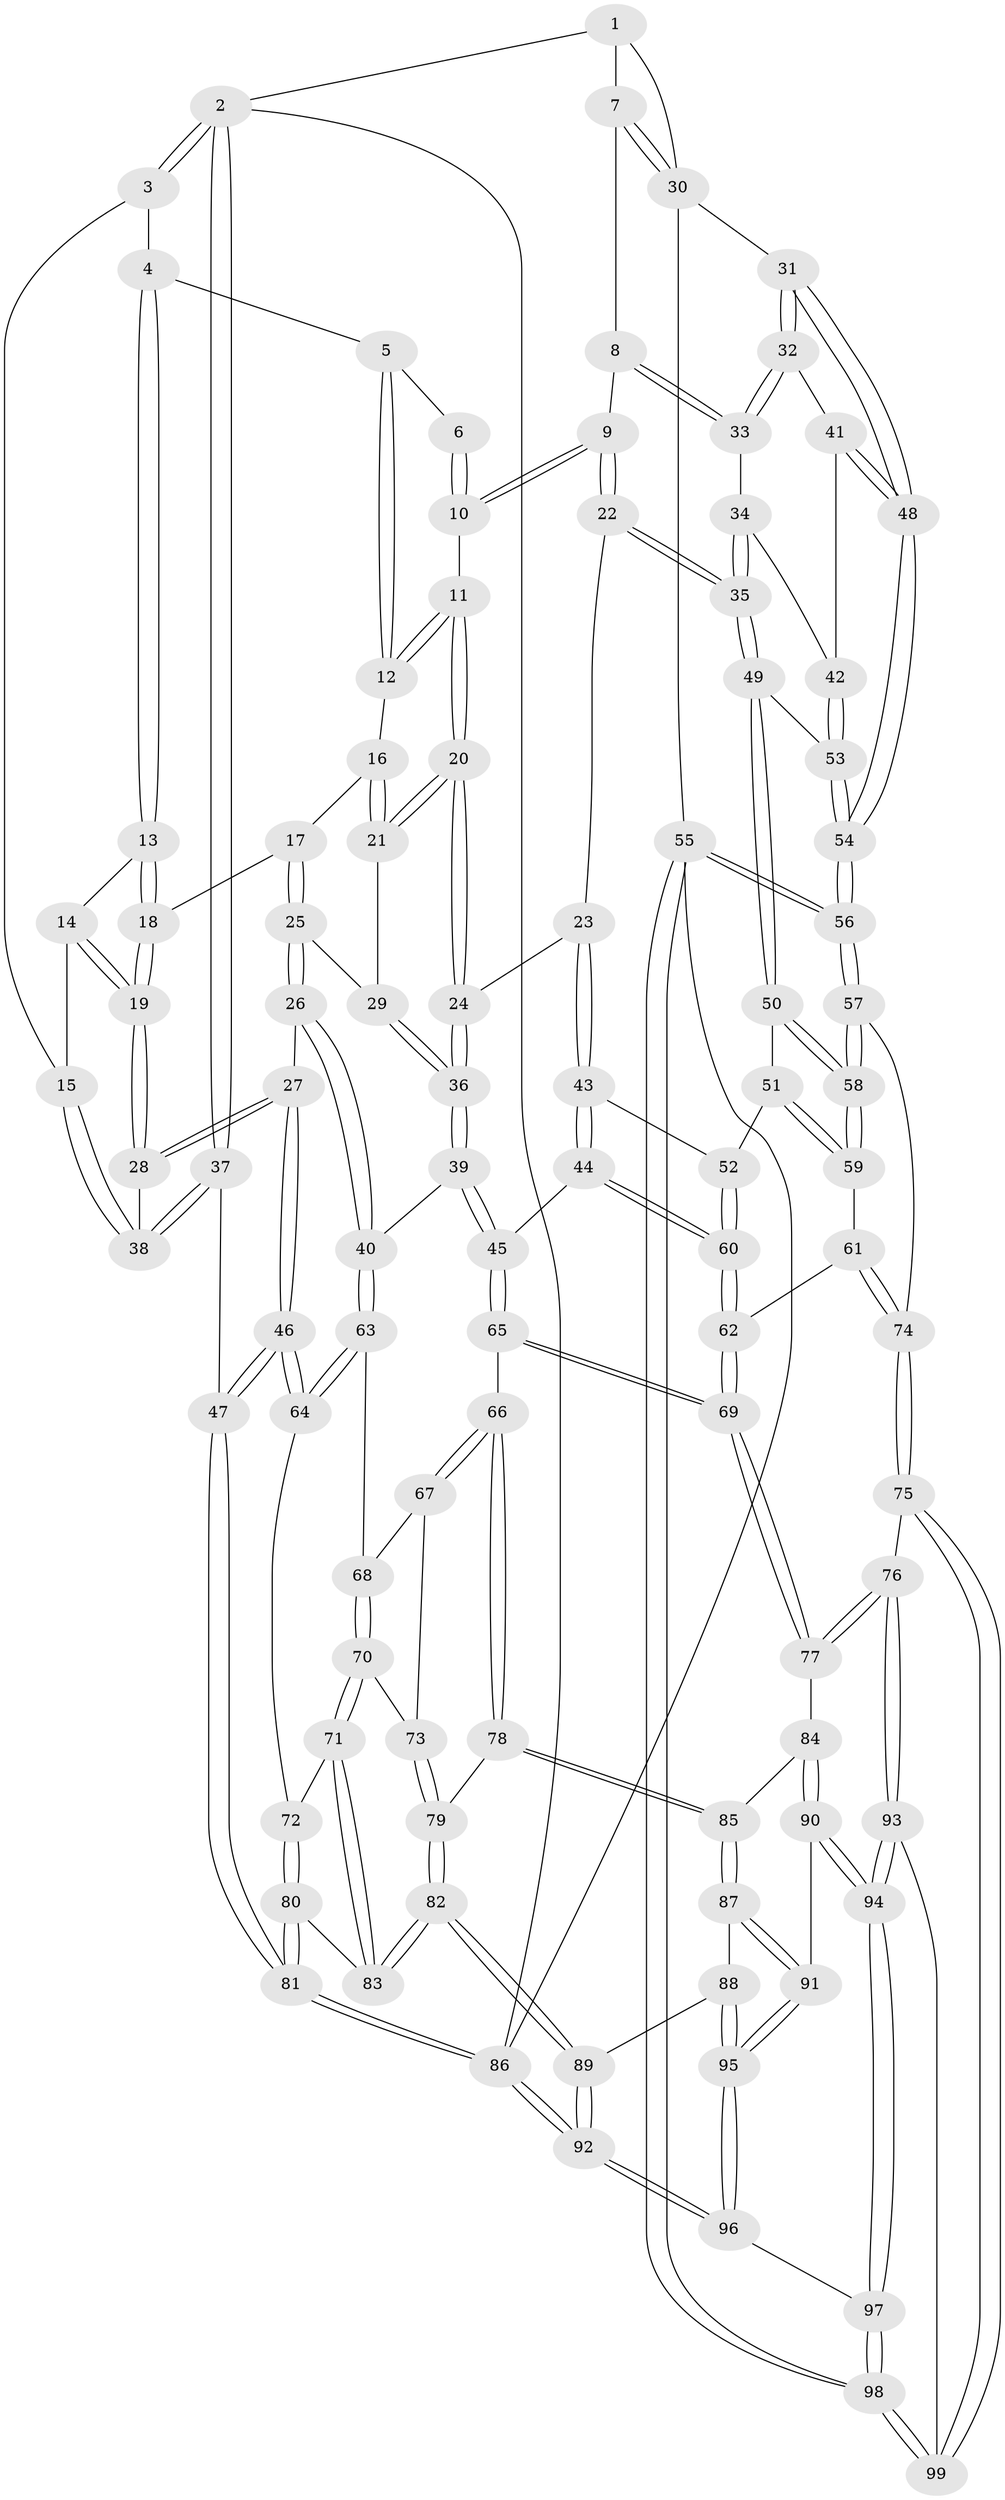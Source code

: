 // coarse degree distribution, {3: 0.275, 4: 0.7, 5: 0.025}
// Generated by graph-tools (version 1.1) at 2025/38/03/04/25 23:38:36]
// undirected, 99 vertices, 244 edges
graph export_dot {
  node [color=gray90,style=filled];
  1 [pos="+0.7910068978983217+0"];
  2 [pos="+0+0"];
  3 [pos="+0.14026054017949086+0"];
  4 [pos="+0.21891078563966318+0"];
  5 [pos="+0.34318227526100187+0"];
  6 [pos="+0.5625593630542126+0"];
  7 [pos="+0.7856881890215851+0.0715677766556658"];
  8 [pos="+0.7843449947897779+0.08137947892417528"];
  9 [pos="+0.7445566844751382+0.11583822994246885"];
  10 [pos="+0.5675153915781195+0.1095584158423782"];
  11 [pos="+0.5244892972163367+0.13042765715114019"];
  12 [pos="+0.520529880659754+0.12982624799037426"];
  13 [pos="+0.2949272392207102+0.09042023057918137"];
  14 [pos="+0.17733029955527663+0.16667070295634423"];
  15 [pos="+0.0831402406623294+0.2011023712858944"];
  16 [pos="+0.445481306543986+0.1516666346718631"];
  17 [pos="+0.3261191334444111+0.12600483996126058"];
  18 [pos="+0.31146801873042856+0.11638642915321126"];
  19 [pos="+0.2374201038412013+0.26542803353400374"];
  20 [pos="+0.5579759056309095+0.2761048997908294"];
  21 [pos="+0.43747529578626726+0.23774912158085"];
  22 [pos="+0.7026642295026254+0.30256272969963155"];
  23 [pos="+0.5664674293332372+0.28747103852703554"];
  24 [pos="+0.5618666740139601+0.28567470920889415"];
  25 [pos="+0.35770852805989556+0.27497867973481566"];
  26 [pos="+0.30700649960783777+0.4520298093515938"];
  27 [pos="+0.3019812425944273+0.4509810426288932"];
  28 [pos="+0.22723147424547552+0.29665702261195304"];
  29 [pos="+0.436360296192543+0.24037340330386742"];
  30 [pos="+1+0"];
  31 [pos="+1+0.22214755137699152"];
  32 [pos="+1+0.22014526754026648"];
  33 [pos="+0.9739538354918922+0.21422761801193865"];
  34 [pos="+0.8822870439796657+0.3029280340234747"];
  35 [pos="+0.7215726506621771+0.3407806111799148"];
  36 [pos="+0.4650477188294358+0.34722929867144675"];
  37 [pos="+0+0.35192984606440714"];
  38 [pos="+0.06749624772806027+0.22618094970687788"];
  39 [pos="+0.368663063928824+0.47741272299681337"];
  40 [pos="+0.3417584202795348+0.4704582753343702"];
  41 [pos="+0.9293013196072438+0.39710051681939135"];
  42 [pos="+0.8933748296153577+0.39405834616595997"];
  43 [pos="+0.569442335146909+0.476062516990084"];
  44 [pos="+0.4060234793988789+0.48423636882042265"];
  45 [pos="+0.37047446051929034+0.4788129911275388"];
  46 [pos="+0+0.5409881132794555"];
  47 [pos="+0+0.5433052368147666"];
  48 [pos="+1+0.5685026371627905"];
  49 [pos="+0.7235958235629312+0.4354929149308411"];
  50 [pos="+0.7135586733555217+0.45487181828095563"];
  51 [pos="+0.6701336156250288+0.4901793679206602"];
  52 [pos="+0.6628199835371729+0.4925963350003476"];
  53 [pos="+0.8500741752668335+0.43827750711573554"];
  54 [pos="+1+0.703488436402553"];
  55 [pos="+1+1"];
  56 [pos="+1+0.7276670061659452"];
  57 [pos="+1+0.7359914167565784"];
  58 [pos="+0.9770538392083639+0.7167629660083176"];
  59 [pos="+0.7278990173905343+0.6250706734360054"];
  60 [pos="+0.5906556560312679+0.6633675407441685"];
  61 [pos="+0.6722978108008478+0.6978474243618349"];
  62 [pos="+0.5905958179587472+0.6839020300409583"];
  63 [pos="+0.26740689120495603+0.660808712668825"];
  64 [pos="+0.14648725981667376+0.6625541949224748"];
  65 [pos="+0.41878395245594097+0.6923340253331784"];
  66 [pos="+0.37497243885569076+0.7278490148197985"];
  67 [pos="+0.31388140424199235+0.7133072107881219"];
  68 [pos="+0.26819377787207044+0.6673816100971606"];
  69 [pos="+0.5299238327177446+0.7515748707368055"];
  70 [pos="+0.22350421119346556+0.7427257283027039"];
  71 [pos="+0.21787425416711093+0.7432953465995781"];
  72 [pos="+0.21033293133573383+0.7415847005561604"];
  73 [pos="+0.24791751874331794+0.753064802889743"];
  74 [pos="+0.8084975414239796+0.8293489741613036"];
  75 [pos="+0.7838543299310243+0.8549136276919"];
  76 [pos="+0.5511766622958503+0.8438096815508245"];
  77 [pos="+0.5419411334440022+0.8297169629893468"];
  78 [pos="+0.34068417828237507+0.8093524739310967"];
  79 [pos="+0.29754447239894094+0.809876303185527"];
  80 [pos="+0.10831403164998786+0.8299957570394084"];
  81 [pos="+0+0.8349014757174003"];
  82 [pos="+0.22000466451837167+0.8751842617728436"];
  83 [pos="+0.21861737135385312+0.8741691228835892"];
  84 [pos="+0.44158824293035653+0.8490403459373655"];
  85 [pos="+0.35809863253039154+0.8379976844681862"];
  86 [pos="+0+1"];
  87 [pos="+0.3457511103363949+0.9055660922201916"];
  88 [pos="+0.27357908113635476+0.9250092940679104"];
  89 [pos="+0.22844023575064182+0.9031676429185524"];
  90 [pos="+0.3983062172491513+0.9450817552797423"];
  91 [pos="+0.3749765688114537+0.9402319554122579"];
  92 [pos="+0+1"];
  93 [pos="+0.5353368629254667+0.9567337838403814"];
  94 [pos="+0.5101287135329372+1"];
  95 [pos="+0.3033682574314405+1"];
  96 [pos="+0.26869728377516233+1"];
  97 [pos="+0.5087624399861101+1"];
  98 [pos="+0.7828866028133075+1"];
  99 [pos="+0.7591876292145706+0.977429994891756"];
  1 -- 2;
  1 -- 7;
  1 -- 30;
  2 -- 3;
  2 -- 3;
  2 -- 37;
  2 -- 37;
  2 -- 86;
  3 -- 4;
  3 -- 15;
  4 -- 5;
  4 -- 13;
  4 -- 13;
  5 -- 6;
  5 -- 12;
  5 -- 12;
  6 -- 10;
  6 -- 10;
  7 -- 8;
  7 -- 30;
  7 -- 30;
  8 -- 9;
  8 -- 33;
  8 -- 33;
  9 -- 10;
  9 -- 10;
  9 -- 22;
  9 -- 22;
  10 -- 11;
  11 -- 12;
  11 -- 12;
  11 -- 20;
  11 -- 20;
  12 -- 16;
  13 -- 14;
  13 -- 18;
  13 -- 18;
  14 -- 15;
  14 -- 19;
  14 -- 19;
  15 -- 38;
  15 -- 38;
  16 -- 17;
  16 -- 21;
  16 -- 21;
  17 -- 18;
  17 -- 25;
  17 -- 25;
  18 -- 19;
  18 -- 19;
  19 -- 28;
  19 -- 28;
  20 -- 21;
  20 -- 21;
  20 -- 24;
  20 -- 24;
  21 -- 29;
  22 -- 23;
  22 -- 35;
  22 -- 35;
  23 -- 24;
  23 -- 43;
  23 -- 43;
  24 -- 36;
  24 -- 36;
  25 -- 26;
  25 -- 26;
  25 -- 29;
  26 -- 27;
  26 -- 40;
  26 -- 40;
  27 -- 28;
  27 -- 28;
  27 -- 46;
  27 -- 46;
  28 -- 38;
  29 -- 36;
  29 -- 36;
  30 -- 31;
  30 -- 55;
  31 -- 32;
  31 -- 32;
  31 -- 48;
  31 -- 48;
  32 -- 33;
  32 -- 33;
  32 -- 41;
  33 -- 34;
  34 -- 35;
  34 -- 35;
  34 -- 42;
  35 -- 49;
  35 -- 49;
  36 -- 39;
  36 -- 39;
  37 -- 38;
  37 -- 38;
  37 -- 47;
  39 -- 40;
  39 -- 45;
  39 -- 45;
  40 -- 63;
  40 -- 63;
  41 -- 42;
  41 -- 48;
  41 -- 48;
  42 -- 53;
  42 -- 53;
  43 -- 44;
  43 -- 44;
  43 -- 52;
  44 -- 45;
  44 -- 60;
  44 -- 60;
  45 -- 65;
  45 -- 65;
  46 -- 47;
  46 -- 47;
  46 -- 64;
  46 -- 64;
  47 -- 81;
  47 -- 81;
  48 -- 54;
  48 -- 54;
  49 -- 50;
  49 -- 50;
  49 -- 53;
  50 -- 51;
  50 -- 58;
  50 -- 58;
  51 -- 52;
  51 -- 59;
  51 -- 59;
  52 -- 60;
  52 -- 60;
  53 -- 54;
  53 -- 54;
  54 -- 56;
  54 -- 56;
  55 -- 56;
  55 -- 56;
  55 -- 98;
  55 -- 98;
  55 -- 86;
  56 -- 57;
  56 -- 57;
  57 -- 58;
  57 -- 58;
  57 -- 74;
  58 -- 59;
  58 -- 59;
  59 -- 61;
  60 -- 62;
  60 -- 62;
  61 -- 62;
  61 -- 74;
  61 -- 74;
  62 -- 69;
  62 -- 69;
  63 -- 64;
  63 -- 64;
  63 -- 68;
  64 -- 72;
  65 -- 66;
  65 -- 69;
  65 -- 69;
  66 -- 67;
  66 -- 67;
  66 -- 78;
  66 -- 78;
  67 -- 68;
  67 -- 73;
  68 -- 70;
  68 -- 70;
  69 -- 77;
  69 -- 77;
  70 -- 71;
  70 -- 71;
  70 -- 73;
  71 -- 72;
  71 -- 83;
  71 -- 83;
  72 -- 80;
  72 -- 80;
  73 -- 79;
  73 -- 79;
  74 -- 75;
  74 -- 75;
  75 -- 76;
  75 -- 99;
  75 -- 99;
  76 -- 77;
  76 -- 77;
  76 -- 93;
  76 -- 93;
  77 -- 84;
  78 -- 79;
  78 -- 85;
  78 -- 85;
  79 -- 82;
  79 -- 82;
  80 -- 81;
  80 -- 81;
  80 -- 83;
  81 -- 86;
  81 -- 86;
  82 -- 83;
  82 -- 83;
  82 -- 89;
  82 -- 89;
  84 -- 85;
  84 -- 90;
  84 -- 90;
  85 -- 87;
  85 -- 87;
  86 -- 92;
  86 -- 92;
  87 -- 88;
  87 -- 91;
  87 -- 91;
  88 -- 89;
  88 -- 95;
  88 -- 95;
  89 -- 92;
  89 -- 92;
  90 -- 91;
  90 -- 94;
  90 -- 94;
  91 -- 95;
  91 -- 95;
  92 -- 96;
  92 -- 96;
  93 -- 94;
  93 -- 94;
  93 -- 99;
  94 -- 97;
  94 -- 97;
  95 -- 96;
  95 -- 96;
  96 -- 97;
  97 -- 98;
  97 -- 98;
  98 -- 99;
  98 -- 99;
}
